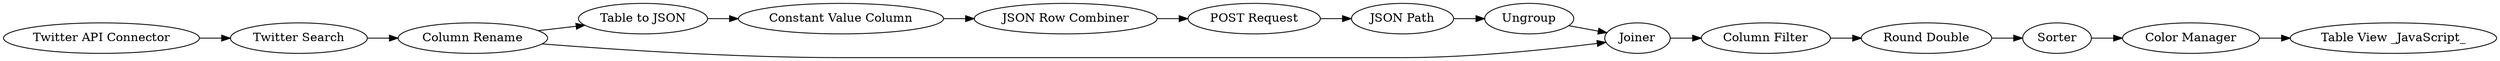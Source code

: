 digraph {
	241 -> 221
	13 -> 15
	225 -> 239
	15 -> 14
	229 -> 13
	231 -> 238
	238 -> 236
	242 -> 225
	221 -> 222
	14 -> 241
	239 -> 231
	240 -> 228
	222 -> 242
	229 -> 242
	228 -> 229
	225 [label="Column Filter"]
	231 [label=Sorter]
	242 [label=Joiner]
	228 [label="Twitter Search"]
	229 [label="Column Rename"]
	13 [label="Table to JSON"]
	222 [label=Ungroup]
	236 [label="Table View _JavaScript_"]
	241 [label="POST Request"]
	15 [label="Constant Value Column"]
	14 [label="JSON Row Combiner"]
	239 [label="Round Double"]
	238 [label="Color Manager"]
	240 [label="Twitter API Connector"]
	221 [label="JSON Path"]
	rankdir=LR
}
